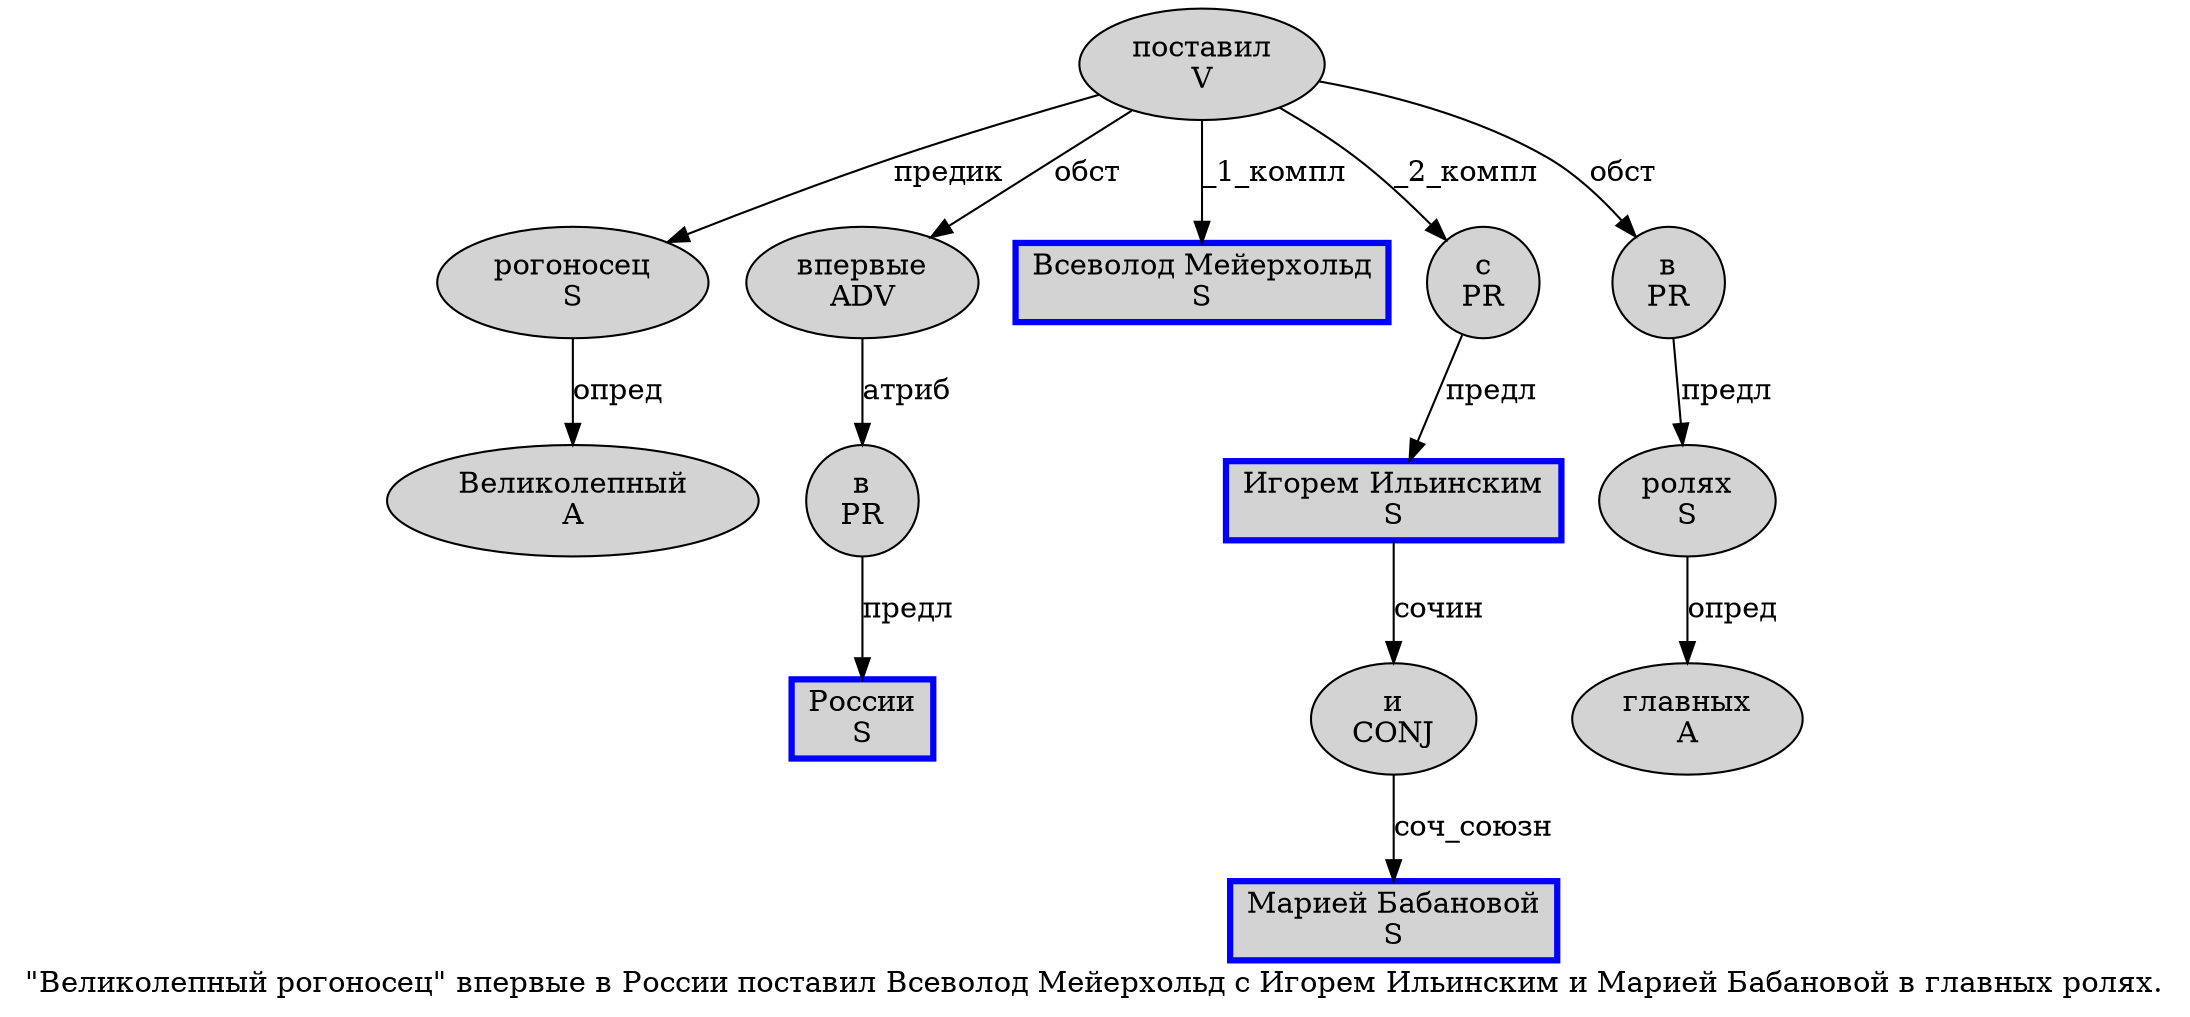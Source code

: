digraph SENTENCE_1023 {
	graph [label="\"Великолепный рогоносец\" впервые в России поставил Всеволод Мейерхольд с Игорем Ильинским и Марией Бабановой в главных ролях."]
	node [style=filled]
		1 [label="Великолепный
A" color="" fillcolor=lightgray penwidth=1 shape=ellipse]
		2 [label="рогоносец
S" color="" fillcolor=lightgray penwidth=1 shape=ellipse]
		4 [label="впервые
ADV" color="" fillcolor=lightgray penwidth=1 shape=ellipse]
		5 [label="в
PR" color="" fillcolor=lightgray penwidth=1 shape=ellipse]
		6 [label="России
S" color=blue fillcolor=lightgray penwidth=3 shape=box]
		7 [label="поставил
V" color="" fillcolor=lightgray penwidth=1 shape=ellipse]
		8 [label="Всеволод Мейерхольд
S" color=blue fillcolor=lightgray penwidth=3 shape=box]
		9 [label="с
PR" color="" fillcolor=lightgray penwidth=1 shape=ellipse]
		10 [label="Игорем Ильинским
S" color=blue fillcolor=lightgray penwidth=3 shape=box]
		11 [label="и
CONJ" color="" fillcolor=lightgray penwidth=1 shape=ellipse]
		12 [label="Марией Бабановой
S" color=blue fillcolor=lightgray penwidth=3 shape=box]
		13 [label="в
PR" color="" fillcolor=lightgray penwidth=1 shape=ellipse]
		14 [label="главных
A" color="" fillcolor=lightgray penwidth=1 shape=ellipse]
		15 [label="ролях
S" color="" fillcolor=lightgray penwidth=1 shape=ellipse]
			9 -> 10 [label="предл"]
			10 -> 11 [label="сочин"]
			4 -> 5 [label="атриб"]
			5 -> 6 [label="предл"]
			2 -> 1 [label="опред"]
			13 -> 15 [label="предл"]
			11 -> 12 [label="соч_союзн"]
			7 -> 2 [label="предик"]
			7 -> 4 [label="обст"]
			7 -> 8 [label="_1_компл"]
			7 -> 9 [label="_2_компл"]
			7 -> 13 [label="обст"]
			15 -> 14 [label="опред"]
}